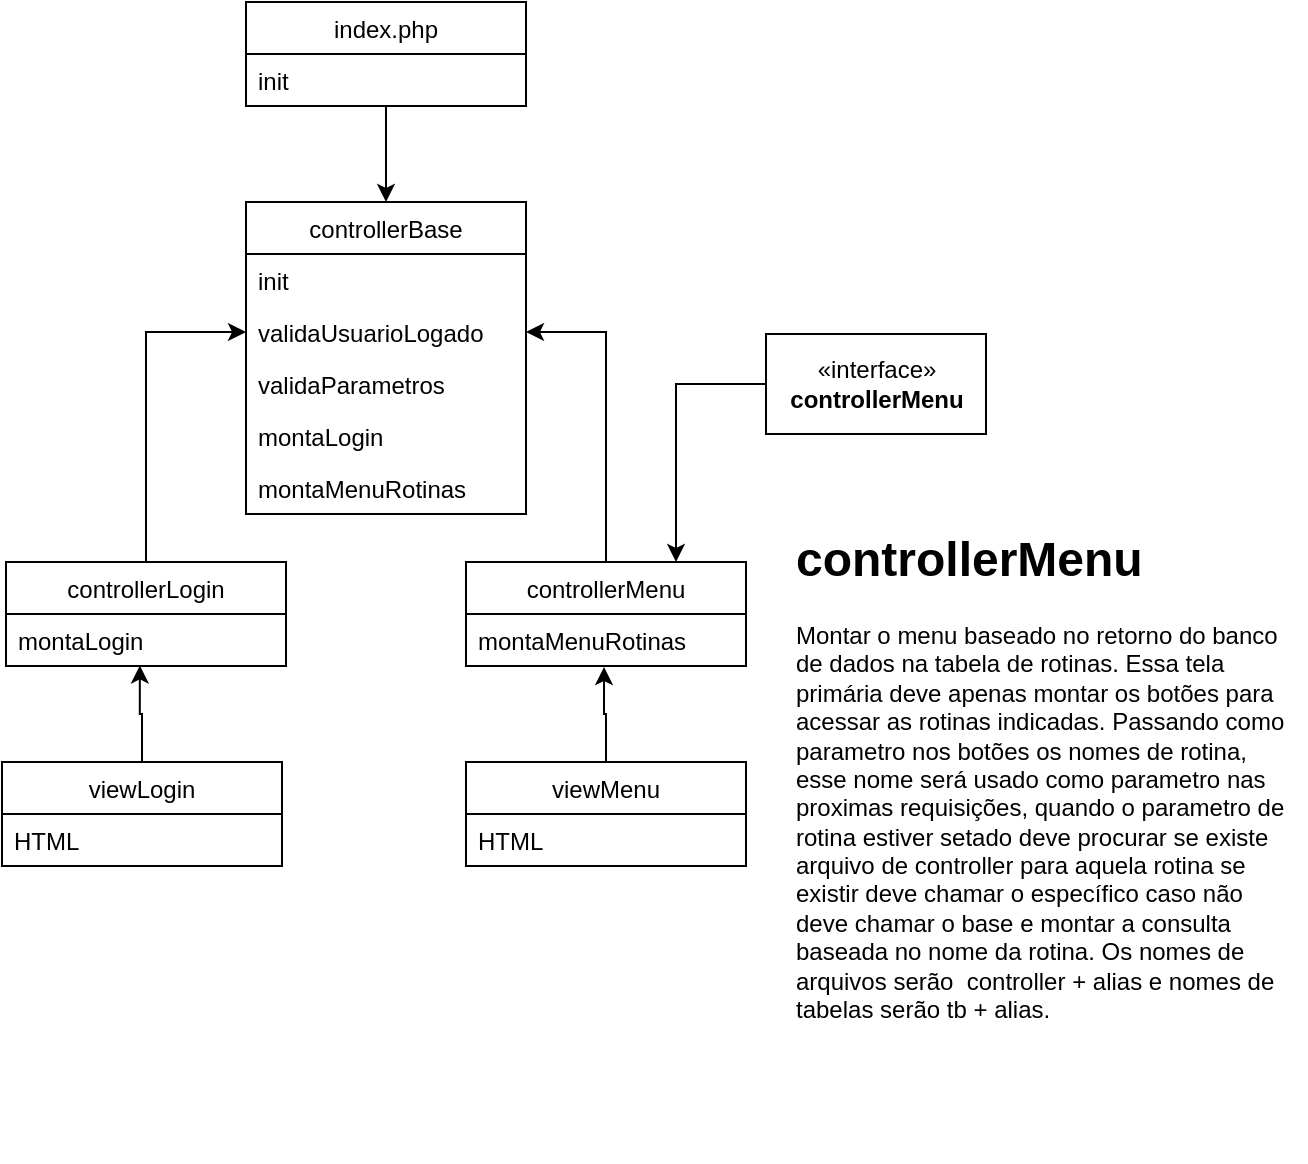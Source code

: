<mxfile version="15.7.3" type="device"><diagram id="0xFdiagT0uoAkVNE3B3O" name="Page-1"><mxGraphModel dx="782" dy="478" grid="1" gridSize="10" guides="1" tooltips="1" connect="1" arrows="1" fold="1" page="1" pageScale="1" pageWidth="827" pageHeight="1169" math="0" shadow="0"><root><mxCell id="0"/><mxCell id="1" parent="0"/><mxCell id="NbLzqcapmUkOuTCr-HN7-1" value="controllerBase" style="swimlane;fontStyle=0;childLayout=stackLayout;horizontal=1;startSize=26;fillColor=none;horizontalStack=0;resizeParent=1;resizeParentMax=0;resizeLast=0;collapsible=1;marginBottom=0;" vertex="1" parent="1"><mxGeometry x="290" y="120" width="140" height="156" as="geometry"/></mxCell><mxCell id="NbLzqcapmUkOuTCr-HN7-2" value="init" style="text;strokeColor=none;fillColor=none;align=left;verticalAlign=top;spacingLeft=4;spacingRight=4;overflow=hidden;rotatable=0;points=[[0,0.5],[1,0.5]];portConstraint=eastwest;" vertex="1" parent="NbLzqcapmUkOuTCr-HN7-1"><mxGeometry y="26" width="140" height="26" as="geometry"/></mxCell><mxCell id="NbLzqcapmUkOuTCr-HN7-3" value="validaUsuarioLogado" style="text;strokeColor=none;fillColor=none;align=left;verticalAlign=top;spacingLeft=4;spacingRight=4;overflow=hidden;rotatable=0;points=[[0,0.5],[1,0.5]];portConstraint=eastwest;" vertex="1" parent="NbLzqcapmUkOuTCr-HN7-1"><mxGeometry y="52" width="140" height="26" as="geometry"/></mxCell><mxCell id="NbLzqcapmUkOuTCr-HN7-37" value="validaParametros" style="text;strokeColor=none;fillColor=none;align=left;verticalAlign=top;spacingLeft=4;spacingRight=4;overflow=hidden;rotatable=0;points=[[0,0.5],[1,0.5]];portConstraint=eastwest;" vertex="1" parent="NbLzqcapmUkOuTCr-HN7-1"><mxGeometry y="78" width="140" height="26" as="geometry"/></mxCell><mxCell id="NbLzqcapmUkOuTCr-HN7-17" value="montaLogin" style="text;strokeColor=none;fillColor=none;align=left;verticalAlign=top;spacingLeft=4;spacingRight=4;overflow=hidden;rotatable=0;points=[[0,0.5],[1,0.5]];portConstraint=eastwest;" vertex="1" parent="NbLzqcapmUkOuTCr-HN7-1"><mxGeometry y="104" width="140" height="26" as="geometry"/></mxCell><mxCell id="NbLzqcapmUkOuTCr-HN7-12" value="montaMenuRotinas" style="text;strokeColor=none;fillColor=none;align=left;verticalAlign=top;spacingLeft=4;spacingRight=4;overflow=hidden;rotatable=0;points=[[0,0.5],[1,0.5]];portConstraint=eastwest;" vertex="1" parent="NbLzqcapmUkOuTCr-HN7-1"><mxGeometry y="130" width="140" height="26" as="geometry"/></mxCell><mxCell id="NbLzqcapmUkOuTCr-HN7-33" value="" style="edgeStyle=orthogonalEdgeStyle;rounded=0;orthogonalLoop=1;jettySize=auto;html=1;entryX=0.5;entryY=0;entryDx=0;entryDy=0;" edge="1" parent="1" source="NbLzqcapmUkOuTCr-HN7-5" target="NbLzqcapmUkOuTCr-HN7-1"><mxGeometry relative="1" as="geometry"><mxPoint x="360" y="130" as="targetPoint"/></mxGeometry></mxCell><mxCell id="NbLzqcapmUkOuTCr-HN7-5" value="index.php" style="swimlane;fontStyle=0;childLayout=stackLayout;horizontal=1;startSize=26;fillColor=none;horizontalStack=0;resizeParent=1;resizeParentMax=0;resizeLast=0;collapsible=1;marginBottom=0;" vertex="1" parent="1"><mxGeometry x="290" y="20" width="140" height="52" as="geometry"/></mxCell><mxCell id="NbLzqcapmUkOuTCr-HN7-6" value="init" style="text;strokeColor=none;fillColor=none;align=left;verticalAlign=top;spacingLeft=4;spacingRight=4;overflow=hidden;rotatable=0;points=[[0,0.5],[1,0.5]];portConstraint=eastwest;" vertex="1" parent="NbLzqcapmUkOuTCr-HN7-5"><mxGeometry y="26" width="140" height="26" as="geometry"/></mxCell><mxCell id="NbLzqcapmUkOuTCr-HN7-32" value="" style="edgeStyle=orthogonalEdgeStyle;rounded=0;orthogonalLoop=1;jettySize=auto;html=1;entryX=0.493;entryY=1.02;entryDx=0;entryDy=0;entryPerimeter=0;" edge="1" parent="1" source="NbLzqcapmUkOuTCr-HN7-13" target="NbLzqcapmUkOuTCr-HN7-25"><mxGeometry relative="1" as="geometry"><mxPoint x="400" y="380" as="targetPoint"/></mxGeometry></mxCell><mxCell id="NbLzqcapmUkOuTCr-HN7-13" value="viewMenu" style="swimlane;fontStyle=0;childLayout=stackLayout;horizontal=1;startSize=26;fillColor=none;horizontalStack=0;resizeParent=1;resizeParentMax=0;resizeLast=0;collapsible=1;marginBottom=0;" vertex="1" parent="1"><mxGeometry x="400" y="400" width="140" height="52" as="geometry"/></mxCell><mxCell id="NbLzqcapmUkOuTCr-HN7-14" value="HTML" style="text;strokeColor=none;fillColor=none;align=left;verticalAlign=top;spacingLeft=4;spacingRight=4;overflow=hidden;rotatable=0;points=[[0,0.5],[1,0.5]];portConstraint=eastwest;" vertex="1" parent="NbLzqcapmUkOuTCr-HN7-13"><mxGeometry y="26" width="140" height="26" as="geometry"/></mxCell><mxCell id="NbLzqcapmUkOuTCr-HN7-31" value="" style="edgeStyle=orthogonalEdgeStyle;rounded=0;orthogonalLoop=1;jettySize=auto;html=1;entryX=0.478;entryY=0.989;entryDx=0;entryDy=0;entryPerimeter=0;" edge="1" parent="1" source="NbLzqcapmUkOuTCr-HN7-19" target="NbLzqcapmUkOuTCr-HN7-28"><mxGeometry relative="1" as="geometry"/></mxCell><mxCell id="NbLzqcapmUkOuTCr-HN7-19" value="viewLogin" style="swimlane;fontStyle=0;childLayout=stackLayout;horizontal=1;startSize=26;fillColor=none;horizontalStack=0;resizeParent=1;resizeParentMax=0;resizeLast=0;collapsible=1;marginBottom=0;" vertex="1" parent="1"><mxGeometry x="168" y="400" width="140" height="52" as="geometry"/></mxCell><mxCell id="NbLzqcapmUkOuTCr-HN7-20" value="HTML" style="text;strokeColor=none;fillColor=none;align=left;verticalAlign=top;spacingLeft=4;spacingRight=4;overflow=hidden;rotatable=0;points=[[0,0.5],[1,0.5]];portConstraint=eastwest;" vertex="1" parent="NbLzqcapmUkOuTCr-HN7-19"><mxGeometry y="26" width="140" height="26" as="geometry"/></mxCell><mxCell id="NbLzqcapmUkOuTCr-HN7-29" value="" style="edgeStyle=orthogonalEdgeStyle;rounded=0;orthogonalLoop=1;jettySize=auto;html=1;entryX=1;entryY=0.5;entryDx=0;entryDy=0;" edge="1" parent="1" source="NbLzqcapmUkOuTCr-HN7-21" target="NbLzqcapmUkOuTCr-HN7-3"><mxGeometry relative="1" as="geometry"/></mxCell><mxCell id="NbLzqcapmUkOuTCr-HN7-21" value="controllerMenu" style="swimlane;fontStyle=0;childLayout=stackLayout;horizontal=1;startSize=26;fillColor=none;horizontalStack=0;resizeParent=1;resizeParentMax=0;resizeLast=0;collapsible=1;marginBottom=0;" vertex="1" parent="1"><mxGeometry x="400" y="300" width="140" height="52" as="geometry"/></mxCell><mxCell id="NbLzqcapmUkOuTCr-HN7-25" value="montaMenuRotinas" style="text;strokeColor=none;fillColor=none;align=left;verticalAlign=top;spacingLeft=4;spacingRight=4;overflow=hidden;rotatable=0;points=[[0,0.5],[1,0.5]];portConstraint=eastwest;" vertex="1" parent="NbLzqcapmUkOuTCr-HN7-21"><mxGeometry y="26" width="140" height="26" as="geometry"/></mxCell><mxCell id="NbLzqcapmUkOuTCr-HN7-30" value="" style="edgeStyle=orthogonalEdgeStyle;rounded=0;orthogonalLoop=1;jettySize=auto;html=1;entryX=0;entryY=0.5;entryDx=0;entryDy=0;" edge="1" parent="1" source="NbLzqcapmUkOuTCr-HN7-26" target="NbLzqcapmUkOuTCr-HN7-3"><mxGeometry relative="1" as="geometry"/></mxCell><mxCell id="NbLzqcapmUkOuTCr-HN7-26" value="controllerLogin" style="swimlane;fontStyle=0;childLayout=stackLayout;horizontal=1;startSize=26;fillColor=none;horizontalStack=0;resizeParent=1;resizeParentMax=0;resizeLast=0;collapsible=1;marginBottom=0;" vertex="1" parent="1"><mxGeometry x="170" y="300" width="140" height="52" as="geometry"/></mxCell><mxCell id="NbLzqcapmUkOuTCr-HN7-28" value="montaLogin" style="text;strokeColor=none;fillColor=none;align=left;verticalAlign=top;spacingLeft=4;spacingRight=4;overflow=hidden;rotatable=0;points=[[0,0.5],[1,0.5]];portConstraint=eastwest;" vertex="1" parent="NbLzqcapmUkOuTCr-HN7-26"><mxGeometry y="26" width="140" height="26" as="geometry"/></mxCell><mxCell id="NbLzqcapmUkOuTCr-HN7-34" value="&lt;h1&gt;controllerMenu&lt;/h1&gt;&lt;p&gt;Montar o menu baseado no retorno do banco de dados na tabela de rotinas. Essa tela primária deve apenas montar os botões para acessar as rotinas indicadas. Passando como parametro nos botões os nomes de rotina, esse nome será usado como parametro nas proximas requisições, quando o parametro de rotina estiver setado deve procurar se existe arquivo de controller para aquela rotina se existir deve chamar o específico caso não deve chamar o base e montar a consulta baseada no nome da rotina. Os nomes de arquivos serão&amp;nbsp; controller + alias e nomes de tabelas serão tb + alias.&lt;/p&gt;" style="text;html=1;strokeColor=none;fillColor=none;spacing=5;spacingTop=-20;whiteSpace=wrap;overflow=hidden;rounded=0;" vertex="1" parent="1"><mxGeometry x="560" y="279" width="260" height="321" as="geometry"/></mxCell><mxCell id="NbLzqcapmUkOuTCr-HN7-36" value="" style="edgeStyle=orthogonalEdgeStyle;rounded=0;orthogonalLoop=1;jettySize=auto;html=1;entryX=0.75;entryY=0;entryDx=0;entryDy=0;" edge="1" parent="1" source="NbLzqcapmUkOuTCr-HN7-35" target="NbLzqcapmUkOuTCr-HN7-21"><mxGeometry relative="1" as="geometry"/></mxCell><mxCell id="NbLzqcapmUkOuTCr-HN7-35" value="«interface»&lt;br&gt;&lt;b&gt;controllerMenu&lt;/b&gt;" style="html=1;" vertex="1" parent="1"><mxGeometry x="550" y="186" width="110" height="50" as="geometry"/></mxCell></root></mxGraphModel></diagram></mxfile>